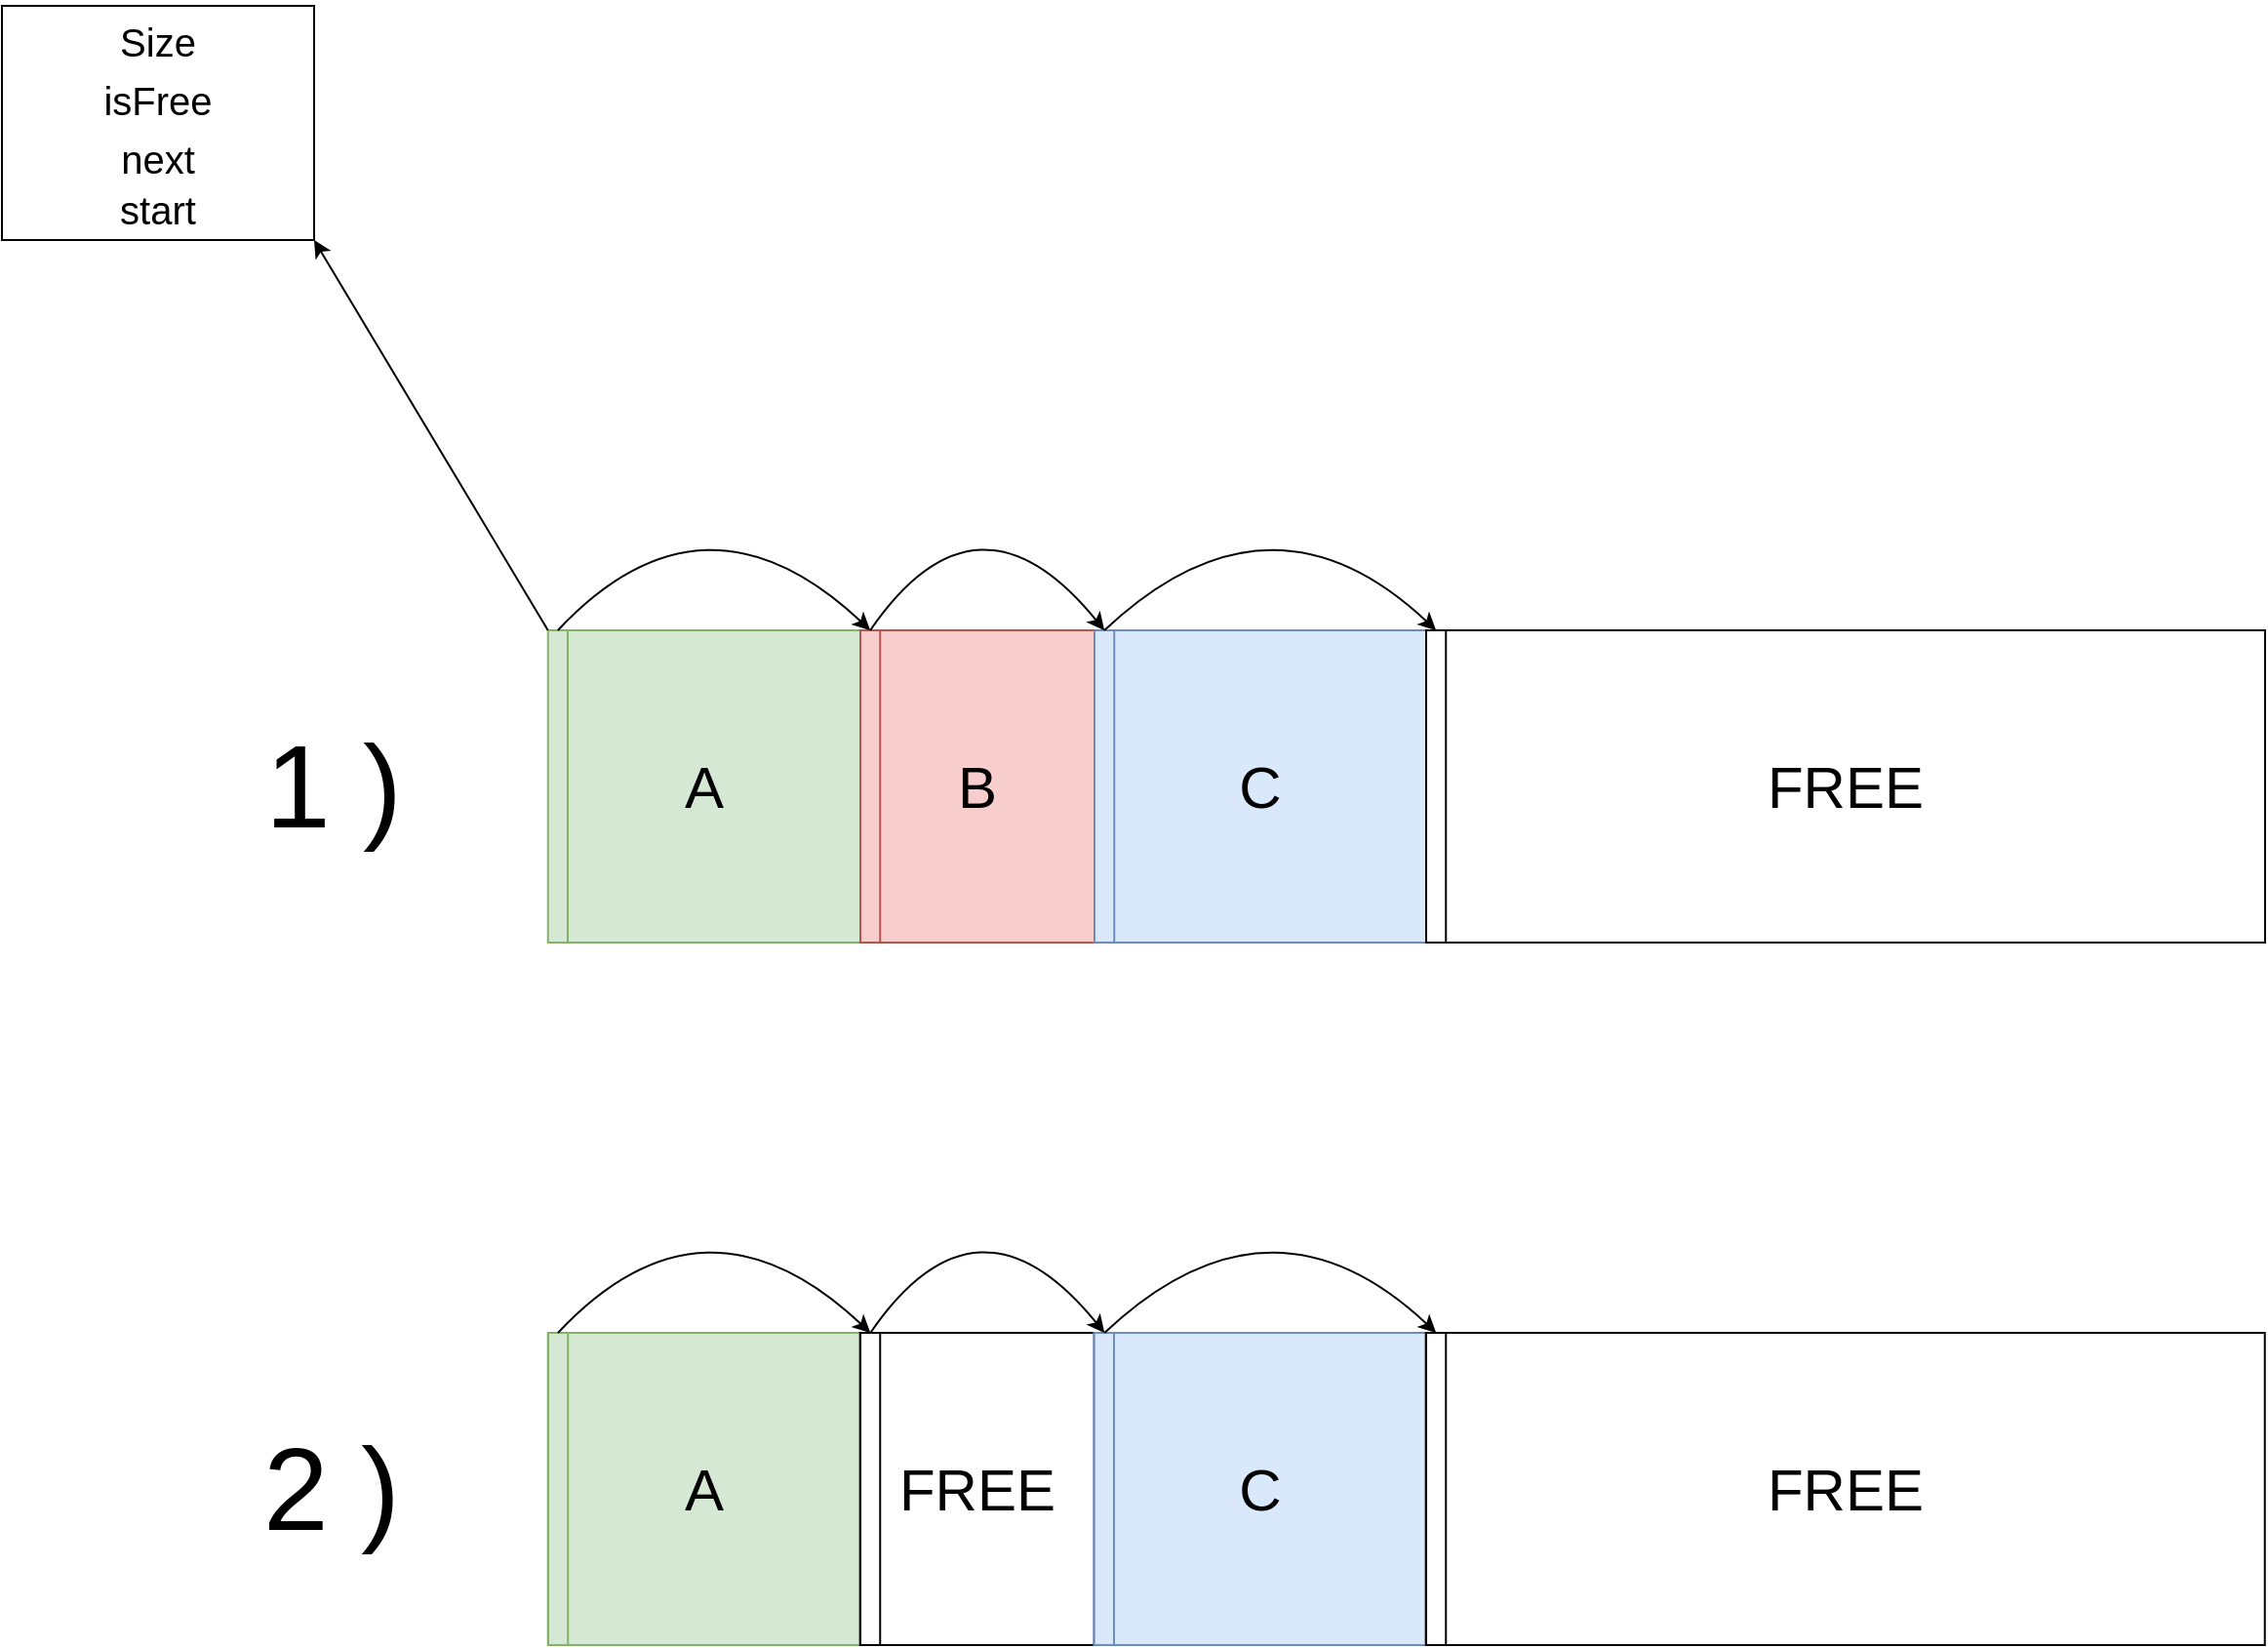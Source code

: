 <mxfile>
    <diagram id="vvnVfNZ3v_w7IjI0i90N" name="Page-1">
        <mxGraphModel dx="846" dy="708" grid="1" gridSize="10" guides="1" tooltips="1" connect="1" arrows="1" fold="1" page="0" pageScale="1" pageWidth="850" pageHeight="1100" math="0" shadow="0">
            <root>
                <mxCell id="0"/>
                <mxCell id="1" parent="0"/>
                <mxCell id="2" value="&lt;font style=&quot;font-size: 30px&quot;&gt;A&lt;/font&gt;" style="rounded=0;whiteSpace=wrap;html=1;fillColor=#d5e8d4;strokeColor=#82b366;" vertex="1" parent="1">
                    <mxGeometry x="160" y="240" width="160" height="160" as="geometry"/>
                </mxCell>
                <mxCell id="3" value="&lt;font style=&quot;font-size: 30px&quot;&gt;B&lt;/font&gt;" style="rounded=0;whiteSpace=wrap;html=1;fillColor=#f8cecc;strokeColor=#b85450;" vertex="1" parent="1">
                    <mxGeometry x="320" y="240" width="120" height="160" as="geometry"/>
                </mxCell>
                <mxCell id="4" value="&lt;font style=&quot;font-size: 30px&quot;&gt;C&lt;/font&gt;" style="rounded=0;whiteSpace=wrap;html=1;fillColor=#dae8fc;strokeColor=#6c8ebf;" vertex="1" parent="1">
                    <mxGeometry x="440" y="240" width="170" height="160" as="geometry"/>
                </mxCell>
                <mxCell id="rhcFOiaSpbKHYIIChgGy-4" value="&lt;font style=&quot;font-size: 30px&quot;&gt;FREE&lt;/font&gt;" style="rounded=0;whiteSpace=wrap;html=1;" parent="1" vertex="1">
                    <mxGeometry x="610" y="240" width="430" height="160" as="geometry"/>
                </mxCell>
                <mxCell id="9" value="&lt;font style=&quot;font-size: 60px&quot;&gt;1 )&lt;/font&gt;" style="text;html=1;strokeColor=none;fillColor=none;align=center;verticalAlign=middle;whiteSpace=wrap;rounded=0;fontSize=15;" vertex="1" parent="1">
                    <mxGeometry x="-30" y="267.5" width="160" height="105" as="geometry"/>
                </mxCell>
                <mxCell id="10" value="&lt;font style=&quot;font-size: 30px&quot;&gt;A&lt;/font&gt;" style="rounded=0;whiteSpace=wrap;html=1;fillColor=#d5e8d4;strokeColor=#82b366;" vertex="1" parent="1">
                    <mxGeometry x="159.87" y="600" width="160" height="160" as="geometry"/>
                </mxCell>
                <mxCell id="11" value="&lt;font style=&quot;font-size: 30px&quot;&gt;FREE&lt;/font&gt;" style="rounded=0;whiteSpace=wrap;html=1;" vertex="1" parent="1">
                    <mxGeometry x="319.87" y="600" width="120" height="160" as="geometry"/>
                </mxCell>
                <mxCell id="12" value="&lt;font style=&quot;font-size: 30px&quot;&gt;C&lt;/font&gt;" style="rounded=0;whiteSpace=wrap;html=1;fillColor=#dae8fc;strokeColor=#6c8ebf;" vertex="1" parent="1">
                    <mxGeometry x="439.87" y="600" width="170" height="160" as="geometry"/>
                </mxCell>
                <mxCell id="15" value="&lt;font style=&quot;font-size: 30px&quot;&gt;FREE&lt;/font&gt;" style="rounded=0;whiteSpace=wrap;html=1;" vertex="1" parent="1">
                    <mxGeometry x="609.87" y="600" width="430" height="160" as="geometry"/>
                </mxCell>
                <mxCell id="18" value="&lt;font style=&quot;font-size: 60px&quot;&gt;2 )&lt;/font&gt;" style="text;html=1;strokeColor=none;fillColor=none;align=center;verticalAlign=middle;whiteSpace=wrap;rounded=0;fontSize=15;" vertex="1" parent="1">
                    <mxGeometry x="-31.13" y="627.5" width="160" height="105" as="geometry"/>
                </mxCell>
                <mxCell id="19" value="" style="rounded=0;whiteSpace=wrap;html=1;fillColor=#d5e8d4;strokeColor=#82b366;" vertex="1" parent="1">
                    <mxGeometry x="159.87" y="240" width="10.13" height="160" as="geometry"/>
                </mxCell>
                <mxCell id="20" value="" style="rounded=0;whiteSpace=wrap;html=1;fillColor=#d5e8d4;strokeColor=#82b366;" vertex="1" parent="1">
                    <mxGeometry x="160" y="600" width="10.13" height="160" as="geometry"/>
                </mxCell>
                <mxCell id="21" value="" style="rounded=0;whiteSpace=wrap;html=1;fillColor=#f8cecc;strokeColor=#b85450;" vertex="1" parent="1">
                    <mxGeometry x="320" y="240" width="10.13" height="160" as="geometry"/>
                </mxCell>
                <mxCell id="22" value="" style="rounded=0;whiteSpace=wrap;html=1;" vertex="1" parent="1">
                    <mxGeometry x="320" y="600" width="10.13" height="160" as="geometry"/>
                </mxCell>
                <mxCell id="23" value="" style="rounded=0;whiteSpace=wrap;html=1;fillColor=#dae8fc;strokeColor=#6c8ebf;" vertex="1" parent="1">
                    <mxGeometry x="440" y="240" width="10.13" height="160" as="geometry"/>
                </mxCell>
                <mxCell id="24" value="" style="rounded=0;whiteSpace=wrap;html=1;fillColor=#dae8fc;strokeColor=#6c8ebf;" vertex="1" parent="1">
                    <mxGeometry x="439.87" y="600" width="10.13" height="160" as="geometry"/>
                </mxCell>
                <mxCell id="25" value="" style="rounded=0;whiteSpace=wrap;html=1;" vertex="1" parent="1">
                    <mxGeometry x="610" y="240" width="10.13" height="160" as="geometry"/>
                </mxCell>
                <mxCell id="26" value="" style="rounded=0;whiteSpace=wrap;html=1;" vertex="1" parent="1">
                    <mxGeometry x="610" y="600" width="10.13" height="160" as="geometry"/>
                </mxCell>
                <mxCell id="27" value="" style="endArrow=classic;html=1;fontSize=30;entryX=0.5;entryY=0;entryDx=0;entryDy=0;exitX=0.5;exitY=0;exitDx=0;exitDy=0;curved=1;" edge="1" parent="1" source="19" target="21">
                    <mxGeometry width="50" height="50" relative="1" as="geometry">
                        <mxPoint x="170" y="230" as="sourcePoint"/>
                        <mxPoint x="220" y="180" as="targetPoint"/>
                        <Array as="points">
                            <mxPoint x="240" y="160"/>
                        </Array>
                    </mxGeometry>
                </mxCell>
                <mxCell id="28" value="" style="endArrow=classic;html=1;fontSize=30;entryX=0.5;entryY=0;entryDx=0;entryDy=0;exitX=0.5;exitY=0;exitDx=0;exitDy=0;curved=1;" edge="1" parent="1" source="21" target="23">
                    <mxGeometry width="50" height="50" relative="1" as="geometry">
                        <mxPoint x="330.125" y="230.0" as="sourcePoint"/>
                        <mxPoint x="490.255" y="230.0" as="targetPoint"/>
                        <Array as="points">
                            <mxPoint x="380" y="160"/>
                        </Array>
                    </mxGeometry>
                </mxCell>
                <mxCell id="29" value="" style="endArrow=classic;html=1;fontSize=30;entryX=0.5;entryY=0;entryDx=0;entryDy=0;exitX=0.5;exitY=0;exitDx=0;exitDy=0;curved=1;" edge="1" parent="1" source="23" target="25">
                    <mxGeometry width="50" height="50" relative="1" as="geometry">
                        <mxPoint x="444.805" y="230" as="sourcePoint"/>
                        <mxPoint x="604.935" y="230" as="targetPoint"/>
                        <Array as="points">
                            <mxPoint x="530" y="160"/>
                        </Array>
                    </mxGeometry>
                </mxCell>
                <mxCell id="30" value="" style="endArrow=classic;html=1;fontSize=30;curved=1;exitX=0;exitY=0;exitDx=0;exitDy=0;" edge="1" parent="1" source="19">
                    <mxGeometry width="50" height="50" relative="1" as="geometry">
                        <mxPoint x="440" y="310" as="sourcePoint"/>
                        <mxPoint x="40" y="40" as="targetPoint"/>
                    </mxGeometry>
                </mxCell>
                <mxCell id="31" value="" style="rounded=0;whiteSpace=wrap;html=1;fontSize=30;" vertex="1" parent="1">
                    <mxGeometry x="-120" y="-80" width="160" height="120" as="geometry"/>
                </mxCell>
                <mxCell id="32" value="&lt;font style=&quot;font-size: 20px&quot;&gt;Size&lt;/font&gt;" style="text;html=1;strokeColor=none;fillColor=none;align=center;verticalAlign=middle;whiteSpace=wrap;rounded=0;fontSize=30;" vertex="1" parent="1">
                    <mxGeometry x="-120" y="-80" width="160" height="30" as="geometry"/>
                </mxCell>
                <mxCell id="33" value="&lt;font style=&quot;font-size: 20px&quot;&gt;isFree&lt;/font&gt;" style="text;html=1;strokeColor=none;fillColor=none;align=center;verticalAlign=middle;whiteSpace=wrap;rounded=0;fontSize=30;" vertex="1" parent="1">
                    <mxGeometry x="-120" y="-50" width="160" height="30" as="geometry"/>
                </mxCell>
                <mxCell id="34" value="&lt;font style=&quot;font-size: 20px&quot;&gt;next&lt;/font&gt;" style="text;html=1;strokeColor=none;fillColor=none;align=center;verticalAlign=middle;whiteSpace=wrap;rounded=0;fontSize=30;" vertex="1" parent="1">
                    <mxGeometry x="-120" y="-20" width="160" height="30" as="geometry"/>
                </mxCell>
                <mxCell id="35" value="&lt;font style=&quot;font-size: 20px&quot;&gt;start&lt;/font&gt;" style="text;html=1;strokeColor=none;fillColor=none;align=center;verticalAlign=middle;whiteSpace=wrap;rounded=0;fontSize=30;" vertex="1" parent="1">
                    <mxGeometry x="-120" y="6" width="160" height="30" as="geometry"/>
                </mxCell>
                <mxCell id="36" value="" style="endArrow=classic;html=1;fontSize=30;entryX=0.5;entryY=0;entryDx=0;entryDy=0;exitX=0.5;exitY=0;exitDx=0;exitDy=0;curved=1;" edge="1" parent="1">
                    <mxGeometry width="50" height="50" relative="1" as="geometry">
                        <mxPoint x="165.005" y="600" as="sourcePoint"/>
                        <mxPoint x="325.135" y="600" as="targetPoint"/>
                        <Array as="points">
                            <mxPoint x="240.07" y="520"/>
                        </Array>
                    </mxGeometry>
                </mxCell>
                <mxCell id="37" value="" style="endArrow=classic;html=1;fontSize=30;entryX=0.5;entryY=0;entryDx=0;entryDy=0;exitX=0.5;exitY=0;exitDx=0;exitDy=0;curved=1;" edge="1" parent="1">
                    <mxGeometry width="50" height="50" relative="1" as="geometry">
                        <mxPoint x="325.135" y="600" as="sourcePoint"/>
                        <mxPoint x="445.135" y="600" as="targetPoint"/>
                        <Array as="points">
                            <mxPoint x="380.07" y="520"/>
                        </Array>
                    </mxGeometry>
                </mxCell>
                <mxCell id="38" value="" style="endArrow=classic;html=1;fontSize=30;entryX=0.5;entryY=0;entryDx=0;entryDy=0;exitX=0.5;exitY=0;exitDx=0;exitDy=0;curved=1;" edge="1" parent="1">
                    <mxGeometry width="50" height="50" relative="1" as="geometry">
                        <mxPoint x="445.135" y="600" as="sourcePoint"/>
                        <mxPoint x="615.135" y="600" as="targetPoint"/>
                        <Array as="points">
                            <mxPoint x="530.07" y="520"/>
                        </Array>
                    </mxGeometry>
                </mxCell>
            </root>
        </mxGraphModel>
    </diagram>
</mxfile>
